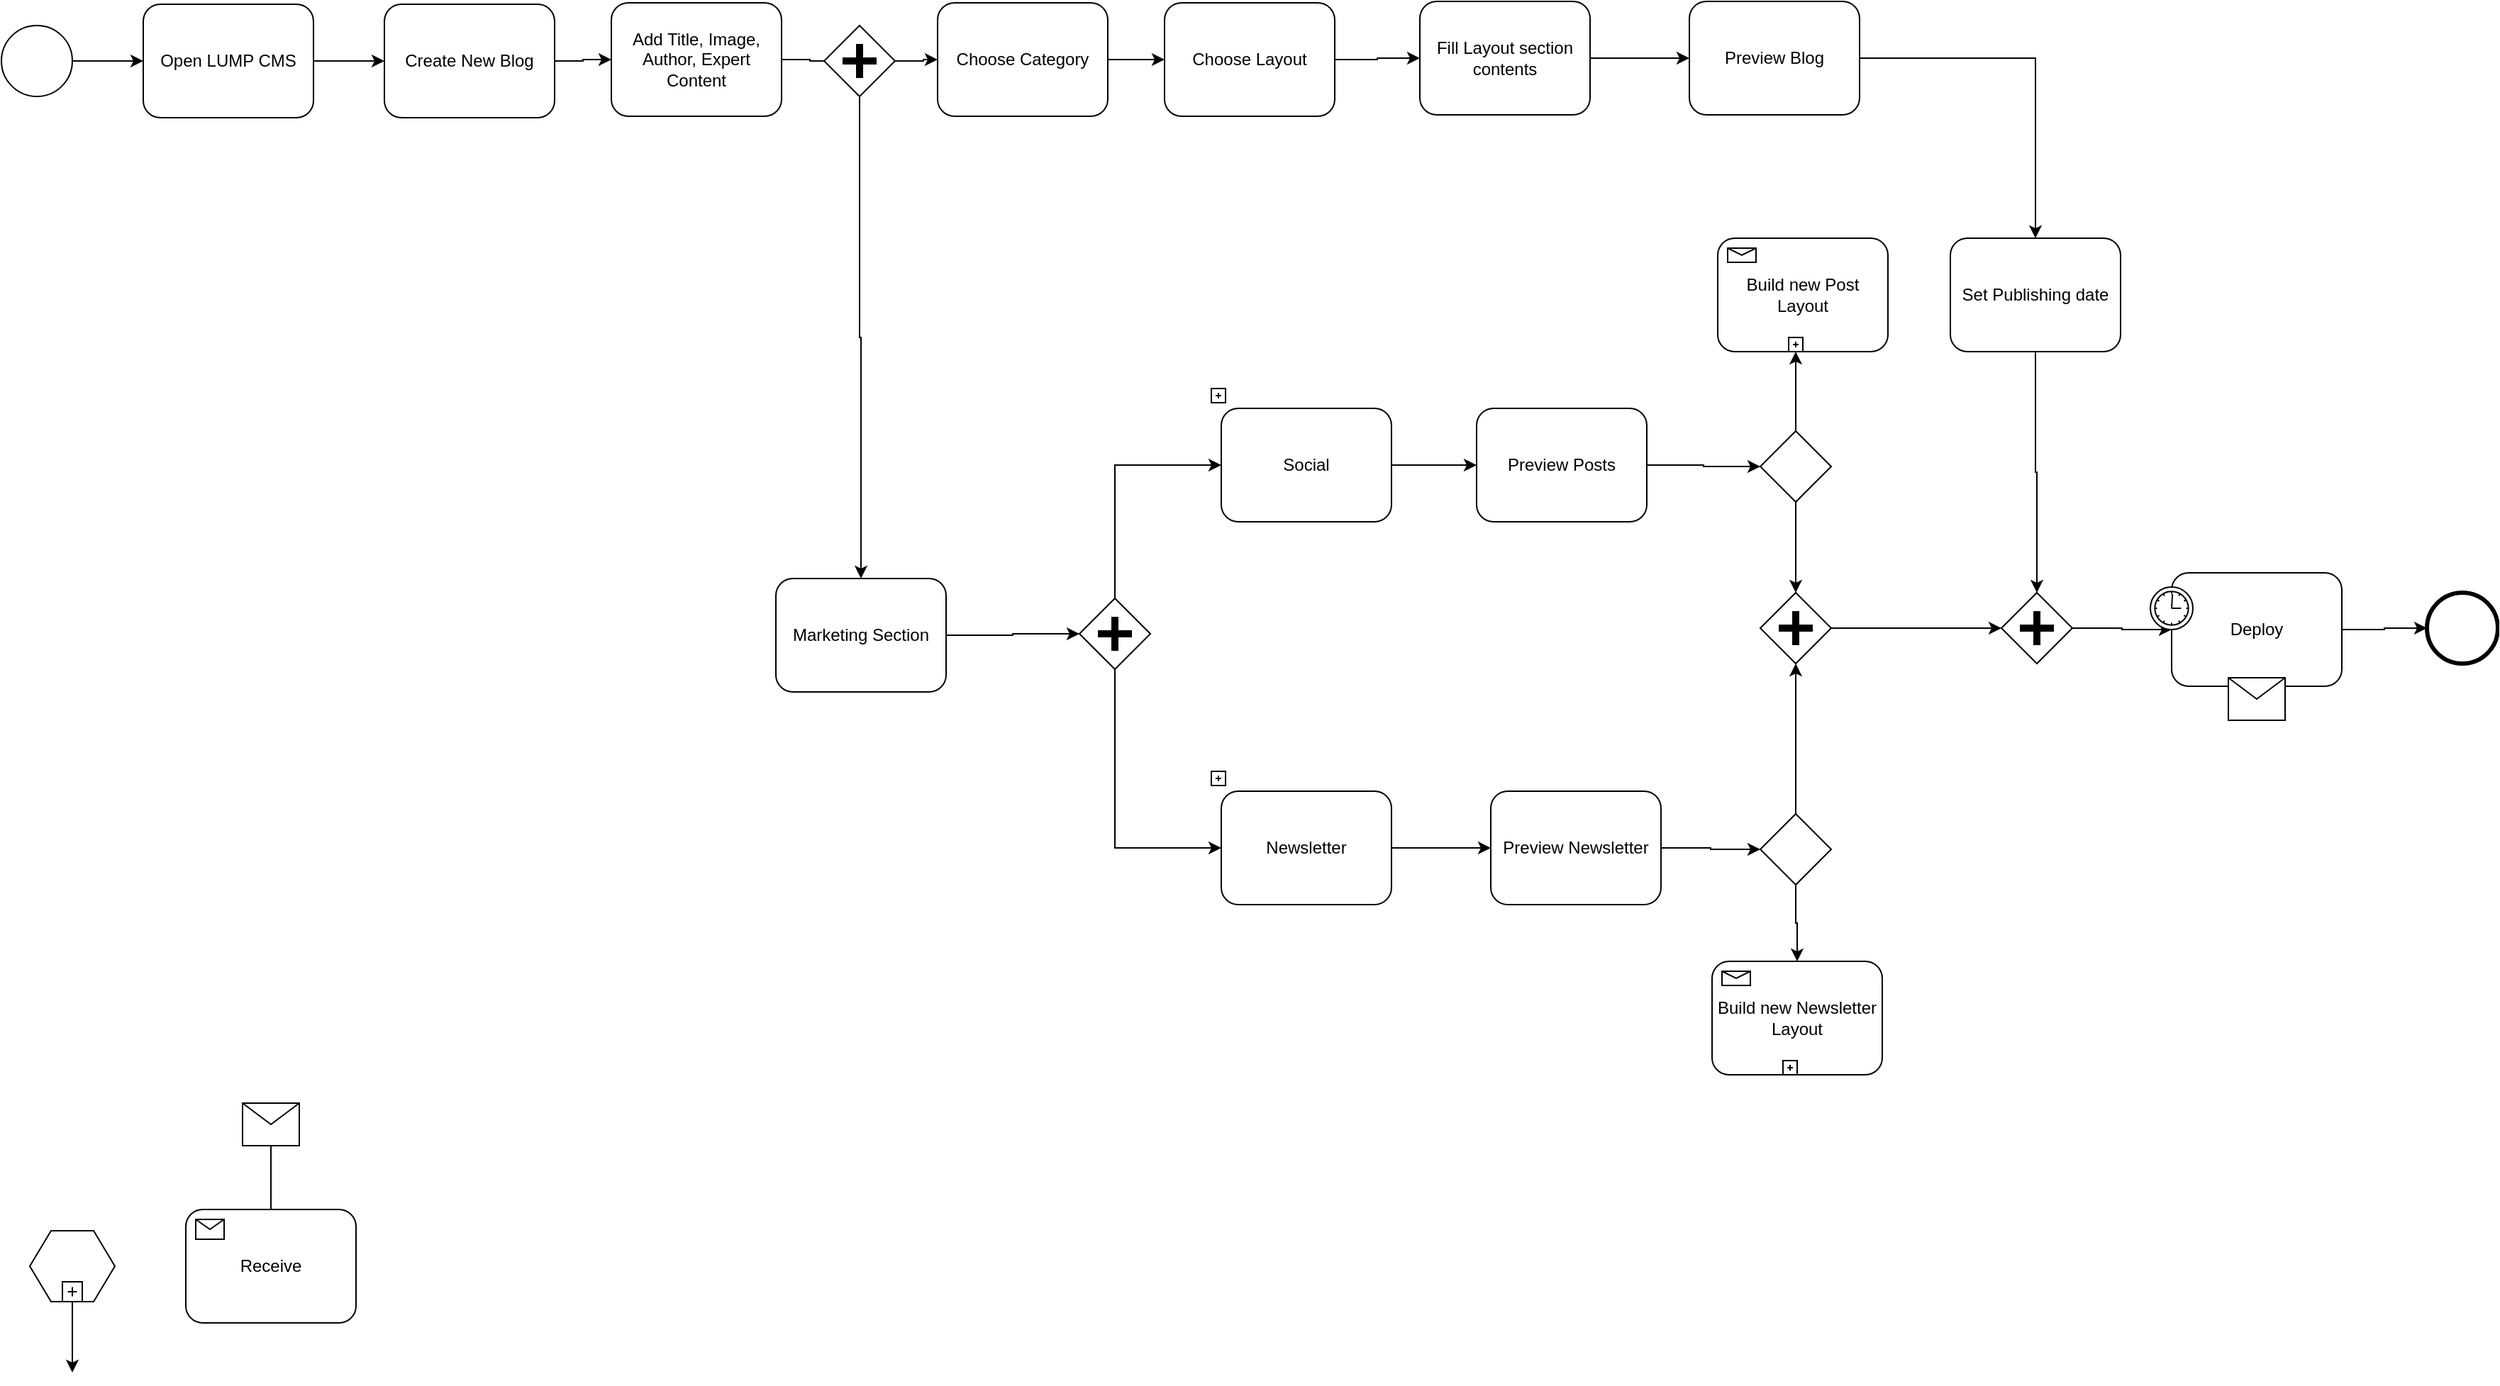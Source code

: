 <mxfile version="16.5.3" type="github">
  <diagram name="Page-1" id="2a216829-ef6e-dabb-86c1-c78162f3ba2b">
    <mxGraphModel dx="1572" dy="1977" grid="1" gridSize="10" guides="1" tooltips="1" connect="1" arrows="1" fold="1" page="1" pageScale="1" pageWidth="850" pageHeight="1100" background="none" math="0" shadow="0">
      <root>
        <mxCell id="0" />
        <mxCell id="1" parent="0" />
        <mxCell id="7a84cebc1def654-1" value="" style="shape=mxgraph.bpmn.shape;html=1;verticalLabelPosition=bottom;labelBackgroundColor=#ffffff;verticalAlign=top;perimeter=ellipsePerimeter;outline=standard;symbol=general;" parent="1" vertex="1">
          <mxGeometry x="80" y="-570" width="50" height="50" as="geometry" />
        </mxCell>
        <mxCell id="7a84cebc1def654-2" value="Open LUMP CMS" style="shape=ext;rounded=1;html=1;whiteSpace=wrap;" parent="1" vertex="1">
          <mxGeometry x="180" y="-585" width="120" height="80" as="geometry" />
        </mxCell>
        <mxCell id="X5YXpkj6SkCxkb7I7DJk-2" value="" style="edgeStyle=orthogonalEdgeStyle;rounded=0;orthogonalLoop=1;jettySize=auto;html=1;" parent="1" source="7a84cebc1def654-3" target="X5YXpkj6SkCxkb7I7DJk-1" edge="1">
          <mxGeometry relative="1" as="geometry" />
        </mxCell>
        <mxCell id="7a84cebc1def654-3" value="Create New Blog" style="shape=ext;rounded=1;html=1;whiteSpace=wrap;" parent="1" vertex="1">
          <mxGeometry x="350" y="-585" width="120" height="80" as="geometry" />
        </mxCell>
        <mxCell id="7a84cebc1def654-6" value="" style="shape=hexagon;whiteSpace=wrap;html=1;perimeter=hexagonPerimeter;" parent="1" vertex="1">
          <mxGeometry x="100" y="280" width="60" height="50" as="geometry" />
        </mxCell>
        <mxCell id="7a84cebc1def654-7" value="" style="html=1;shape=plus;" parent="7a84cebc1def654-6" vertex="1">
          <mxGeometry x="0.5" y="1" width="14" height="14" relative="1" as="geometry">
            <mxPoint x="-7" y="-14" as="offset" />
          </mxGeometry>
        </mxCell>
        <mxCell id="7a84cebc1def654-14" value="Receive" style="html=1;whiteSpace=wrap;rounded=1;" parent="1" vertex="1">
          <mxGeometry x="210" y="265" width="120" height="80" as="geometry" />
        </mxCell>
        <mxCell id="7a84cebc1def654-15" value="" style="html=1;shape=message;" parent="7a84cebc1def654-14" vertex="1">
          <mxGeometry width="20" height="14" relative="1" as="geometry">
            <mxPoint x="7" y="7" as="offset" />
          </mxGeometry>
        </mxCell>
        <mxCell id="7a84cebc1def654-27" value="" style="shape=message;whiteSpace=wrap;html=1;" parent="1" vertex="1">
          <mxGeometry x="250" y="190" width="40" height="30" as="geometry" />
        </mxCell>
        <mxCell id="7a84cebc1def654-36" style="edgeStyle=orthogonalEdgeStyle;rounded=0;html=1;jettySize=auto;orthogonalLoop=1;" parent="1" source="7a84cebc1def654-1" target="7a84cebc1def654-2" edge="1">
          <mxGeometry relative="1" as="geometry" />
        </mxCell>
        <mxCell id="7a84cebc1def654-39" style="edgeStyle=orthogonalEdgeStyle;rounded=0;html=1;jettySize=auto;orthogonalLoop=1;" parent="1" source="7a84cebc1def654-2" target="7a84cebc1def654-3" edge="1">
          <mxGeometry relative="1" as="geometry" />
        </mxCell>
        <mxCell id="7a84cebc1def654-41" style="edgeStyle=orthogonalEdgeStyle;rounded=0;html=1;jettySize=auto;orthogonalLoop=1;endArrow=none;endFill=0;" parent="1" source="7a84cebc1def654-27" target="7a84cebc1def654-14" edge="1">
          <mxGeometry relative="1" as="geometry" />
        </mxCell>
        <mxCell id="7a84cebc1def654-48" style="edgeStyle=orthogonalEdgeStyle;rounded=0;html=1;jettySize=auto;orthogonalLoop=1;" parent="1" source="7a84cebc1def654-6" edge="1">
          <mxGeometry relative="1" as="geometry">
            <mxPoint x="130" y="380" as="targetPoint" />
          </mxGeometry>
        </mxCell>
        <mxCell id="X5YXpkj6SkCxkb7I7DJk-6" value="" style="edgeStyle=orthogonalEdgeStyle;rounded=0;orthogonalLoop=1;jettySize=auto;html=1;startArrow=none;" parent="1" source="h5QCOc6M9xlX3XSJMmyj-26" target="X5YXpkj6SkCxkb7I7DJk-5" edge="1">
          <mxGeometry relative="1" as="geometry" />
        </mxCell>
        <mxCell id="X5YXpkj6SkCxkb7I7DJk-1" value="Add Title, Image, Author, Expert Content" style="shape=ext;rounded=1;html=1;whiteSpace=wrap;" parent="1" vertex="1">
          <mxGeometry x="510" y="-586" width="120" height="80" as="geometry" />
        </mxCell>
        <mxCell id="X5YXpkj6SkCxkb7I7DJk-8" value="" style="edgeStyle=orthogonalEdgeStyle;rounded=0;orthogonalLoop=1;jettySize=auto;html=1;" parent="1" source="X5YXpkj6SkCxkb7I7DJk-5" target="X5YXpkj6SkCxkb7I7DJk-7" edge="1">
          <mxGeometry relative="1" as="geometry" />
        </mxCell>
        <mxCell id="X5YXpkj6SkCxkb7I7DJk-5" value="Choose Category" style="shape=ext;rounded=1;html=1;whiteSpace=wrap;" parent="1" vertex="1">
          <mxGeometry x="740" y="-586" width="120" height="80" as="geometry" />
        </mxCell>
        <mxCell id="h5QCOc6M9xlX3XSJMmyj-9" value="" style="edgeStyle=orthogonalEdgeStyle;rounded=0;orthogonalLoop=1;jettySize=auto;html=1;" edge="1" parent="1" source="X5YXpkj6SkCxkb7I7DJk-7" target="h5QCOc6M9xlX3XSJMmyj-8">
          <mxGeometry relative="1" as="geometry" />
        </mxCell>
        <mxCell id="X5YXpkj6SkCxkb7I7DJk-7" value="Choose Layout" style="shape=ext;rounded=1;html=1;whiteSpace=wrap;" parent="1" vertex="1">
          <mxGeometry x="900" y="-586" width="120" height="80" as="geometry" />
        </mxCell>
        <mxCell id="h5QCOc6M9xlX3XSJMmyj-3" value="Marketing Section" style="shape=ext;rounded=1;html=1;whiteSpace=wrap;" vertex="1" parent="1">
          <mxGeometry x="626" y="-180" width="120" height="80" as="geometry" />
        </mxCell>
        <mxCell id="h5QCOc6M9xlX3XSJMmyj-30" style="edgeStyle=orthogonalEdgeStyle;rounded=0;orthogonalLoop=1;jettySize=auto;html=1;exitX=0.5;exitY=0;exitDx=0;exitDy=0;entryX=0;entryY=0.5;entryDx=0;entryDy=0;" edge="1" parent="1" source="h5QCOc6M9xlX3XSJMmyj-4" target="h5QCOc6M9xlX3XSJMmyj-22">
          <mxGeometry relative="1" as="geometry" />
        </mxCell>
        <mxCell id="h5QCOc6M9xlX3XSJMmyj-35" style="edgeStyle=orthogonalEdgeStyle;rounded=0;orthogonalLoop=1;jettySize=auto;html=1;exitX=0.5;exitY=1;exitDx=0;exitDy=0;entryX=0;entryY=0.5;entryDx=0;entryDy=0;" edge="1" parent="1" source="h5QCOc6M9xlX3XSJMmyj-4" target="h5QCOc6M9xlX3XSJMmyj-31">
          <mxGeometry relative="1" as="geometry" />
        </mxCell>
        <mxCell id="h5QCOc6M9xlX3XSJMmyj-4" value="" style="shape=mxgraph.bpmn.shape;html=1;verticalLabelPosition=bottom;labelBackgroundColor=#ffffff;verticalAlign=top;perimeter=rhombusPerimeter;background=gateway;outline=none;symbol=parallelGw;" vertex="1" parent="1">
          <mxGeometry x="840" y="-166" width="50" height="50" as="geometry" />
        </mxCell>
        <mxCell id="h5QCOc6M9xlX3XSJMmyj-6" style="edgeStyle=orthogonalEdgeStyle;rounded=0;html=1;jettySize=auto;orthogonalLoop=1;" edge="1" parent="1" source="h5QCOc6M9xlX3XSJMmyj-3" target="h5QCOc6M9xlX3XSJMmyj-4">
          <mxGeometry relative="1" as="geometry" />
        </mxCell>
        <mxCell id="h5QCOc6M9xlX3XSJMmyj-11" value="" style="edgeStyle=orthogonalEdgeStyle;rounded=0;orthogonalLoop=1;jettySize=auto;html=1;" edge="1" parent="1" source="h5QCOc6M9xlX3XSJMmyj-8" target="h5QCOc6M9xlX3XSJMmyj-10">
          <mxGeometry relative="1" as="geometry" />
        </mxCell>
        <mxCell id="h5QCOc6M9xlX3XSJMmyj-8" value="Fill Layout section contents" style="shape=ext;rounded=1;html=1;whiteSpace=wrap;" vertex="1" parent="1">
          <mxGeometry x="1080" y="-587" width="120" height="80" as="geometry" />
        </mxCell>
        <mxCell id="h5QCOc6M9xlX3XSJMmyj-99" style="edgeStyle=orthogonalEdgeStyle;rounded=0;orthogonalLoop=1;jettySize=auto;html=1;exitX=1;exitY=0.5;exitDx=0;exitDy=0;" edge="1" parent="1" source="h5QCOc6M9xlX3XSJMmyj-10" target="h5QCOc6M9xlX3XSJMmyj-14">
          <mxGeometry relative="1" as="geometry" />
        </mxCell>
        <mxCell id="h5QCOc6M9xlX3XSJMmyj-10" value="Preview Blog" style="shape=ext;rounded=1;html=1;whiteSpace=wrap;" vertex="1" parent="1">
          <mxGeometry x="1270" y="-587" width="120" height="80" as="geometry" />
        </mxCell>
        <mxCell id="h5QCOc6M9xlX3XSJMmyj-12" value="" style="shape=mxgraph.bpmn.shape;html=1;verticalLabelPosition=bottom;labelBackgroundColor=#ffffff;verticalAlign=top;perimeter=ellipsePerimeter;outline=end;symbol=general;" vertex="1" parent="1">
          <mxGeometry x="1790" y="-170" width="50" height="50" as="geometry" />
        </mxCell>
        <mxCell id="h5QCOc6M9xlX3XSJMmyj-42" style="edgeStyle=orthogonalEdgeStyle;rounded=0;orthogonalLoop=1;jettySize=auto;html=1;exitX=0.5;exitY=1;exitDx=0;exitDy=0;entryX=0.5;entryY=0;entryDx=0;entryDy=0;" edge="1" parent="1" source="h5QCOc6M9xlX3XSJMmyj-14" target="h5QCOc6M9xlX3XSJMmyj-40">
          <mxGeometry relative="1" as="geometry" />
        </mxCell>
        <mxCell id="h5QCOc6M9xlX3XSJMmyj-14" value="Set Publishing date" style="shape=ext;rounded=1;html=1;whiteSpace=wrap;" vertex="1" parent="1">
          <mxGeometry x="1454" y="-420" width="120" height="80" as="geometry" />
        </mxCell>
        <mxCell id="h5QCOc6M9xlX3XSJMmyj-60" style="edgeStyle=orthogonalEdgeStyle;rounded=0;orthogonalLoop=1;jettySize=auto;html=1;exitX=1;exitY=0.5;exitDx=0;exitDy=0;entryX=0;entryY=0.5;entryDx=0;entryDy=0;" edge="1" parent="1" source="h5QCOc6M9xlX3XSJMmyj-22" target="h5QCOc6M9xlX3XSJMmyj-54">
          <mxGeometry relative="1" as="geometry" />
        </mxCell>
        <mxCell id="h5QCOc6M9xlX3XSJMmyj-22" value="Social" style="html=1;whiteSpace=wrap;rounded=1;" vertex="1" parent="1">
          <mxGeometry x="940" y="-300" width="120" height="80" as="geometry" />
        </mxCell>
        <mxCell id="h5QCOc6M9xlX3XSJMmyj-23" value="" style="html=1;shape=plus;" vertex="1" parent="h5QCOc6M9xlX3XSJMmyj-22">
          <mxGeometry width="10" height="10" relative="1" as="geometry">
            <mxPoint x="-7" y="-14" as="offset" />
          </mxGeometry>
        </mxCell>
        <mxCell id="h5QCOc6M9xlX3XSJMmyj-28" style="edgeStyle=orthogonalEdgeStyle;rounded=0;orthogonalLoop=1;jettySize=auto;html=1;exitX=0.5;exitY=1;exitDx=0;exitDy=0;" edge="1" parent="1" source="h5QCOc6M9xlX3XSJMmyj-26" target="h5QCOc6M9xlX3XSJMmyj-3">
          <mxGeometry relative="1" as="geometry" />
        </mxCell>
        <mxCell id="h5QCOc6M9xlX3XSJMmyj-26" value="" style="shape=mxgraph.bpmn.shape;html=1;verticalLabelPosition=bottom;labelBackgroundColor=#ffffff;verticalAlign=top;perimeter=rhombusPerimeter;background=gateway;outline=none;symbol=parallelGw;" vertex="1" parent="1">
          <mxGeometry x="660" y="-570" width="50" height="50" as="geometry" />
        </mxCell>
        <mxCell id="h5QCOc6M9xlX3XSJMmyj-27" value="" style="edgeStyle=orthogonalEdgeStyle;rounded=0;orthogonalLoop=1;jettySize=auto;html=1;endArrow=none;" edge="1" parent="1" source="X5YXpkj6SkCxkb7I7DJk-1" target="h5QCOc6M9xlX3XSJMmyj-26">
          <mxGeometry relative="1" as="geometry">
            <mxPoint x="632" y="-550" as="sourcePoint" />
            <mxPoint x="680" y="-550" as="targetPoint" />
          </mxGeometry>
        </mxCell>
        <mxCell id="h5QCOc6M9xlX3XSJMmyj-58" style="edgeStyle=orthogonalEdgeStyle;rounded=0;orthogonalLoop=1;jettySize=auto;html=1;exitX=1;exitY=0.5;exitDx=0;exitDy=0;entryX=0;entryY=0.5;entryDx=0;entryDy=0;" edge="1" parent="1" source="h5QCOc6M9xlX3XSJMmyj-31" target="h5QCOc6M9xlX3XSJMmyj-57">
          <mxGeometry relative="1" as="geometry" />
        </mxCell>
        <mxCell id="h5QCOc6M9xlX3XSJMmyj-31" value="Newsletter" style="html=1;whiteSpace=wrap;rounded=1;" vertex="1" parent="1">
          <mxGeometry x="940" y="-30" width="120" height="80" as="geometry" />
        </mxCell>
        <mxCell id="h5QCOc6M9xlX3XSJMmyj-32" value="" style="html=1;shape=plus;" vertex="1" parent="h5QCOc6M9xlX3XSJMmyj-31">
          <mxGeometry width="10" height="10" relative="1" as="geometry">
            <mxPoint x="-7" y="-14" as="offset" />
          </mxGeometry>
        </mxCell>
        <mxCell id="h5QCOc6M9xlX3XSJMmyj-41" style="edgeStyle=orthogonalEdgeStyle;rounded=0;orthogonalLoop=1;jettySize=auto;html=1;exitX=1;exitY=0.5;exitDx=0;exitDy=0;entryX=0;entryY=0.5;entryDx=0;entryDy=0;" edge="1" parent="1" source="h5QCOc6M9xlX3XSJMmyj-36" target="h5QCOc6M9xlX3XSJMmyj-40">
          <mxGeometry relative="1" as="geometry" />
        </mxCell>
        <mxCell id="h5QCOc6M9xlX3XSJMmyj-36" value="" style="shape=mxgraph.bpmn.shape;html=1;verticalLabelPosition=bottom;labelBackgroundColor=#ffffff;verticalAlign=top;perimeter=rhombusPerimeter;background=gateway;outline=none;symbol=parallelGw;" vertex="1" parent="1">
          <mxGeometry x="1320" y="-170" width="50" height="50" as="geometry" />
        </mxCell>
        <mxCell id="h5QCOc6M9xlX3XSJMmyj-52" style="edgeStyle=orthogonalEdgeStyle;rounded=0;orthogonalLoop=1;jettySize=auto;html=1;exitX=1;exitY=0.5;exitDx=0;exitDy=0;entryX=0;entryY=0.5;entryDx=0;entryDy=0;" edge="1" parent="1" source="h5QCOc6M9xlX3XSJMmyj-40" target="h5QCOc6M9xlX3XSJMmyj-50">
          <mxGeometry relative="1" as="geometry" />
        </mxCell>
        <mxCell id="h5QCOc6M9xlX3XSJMmyj-40" value="" style="shape=mxgraph.bpmn.shape;html=1;verticalLabelPosition=bottom;labelBackgroundColor=#ffffff;verticalAlign=top;perimeter=rhombusPerimeter;background=gateway;outline=none;symbol=parallelGw;" vertex="1" parent="1">
          <mxGeometry x="1490" y="-170" width="50" height="50" as="geometry" />
        </mxCell>
        <mxCell id="h5QCOc6M9xlX3XSJMmyj-53" style="edgeStyle=orthogonalEdgeStyle;rounded=0;orthogonalLoop=1;jettySize=auto;html=1;exitX=1;exitY=0.5;exitDx=0;exitDy=0;" edge="1" parent="1" source="h5QCOc6M9xlX3XSJMmyj-50" target="h5QCOc6M9xlX3XSJMmyj-12">
          <mxGeometry relative="1" as="geometry" />
        </mxCell>
        <mxCell id="h5QCOc6M9xlX3XSJMmyj-65" style="edgeStyle=orthogonalEdgeStyle;rounded=0;orthogonalLoop=1;jettySize=auto;html=1;exitX=0.5;exitY=1;exitDx=0;exitDy=0;entryX=0.5;entryY=0;entryDx=0;entryDy=0;" edge="1" parent="1" source="h5QCOc6M9xlX3XSJMmyj-50" target="h5QCOc6M9xlX3XSJMmyj-62">
          <mxGeometry relative="1" as="geometry" />
        </mxCell>
        <mxCell id="h5QCOc6M9xlX3XSJMmyj-50" value="Deploy" style="html=1;whiteSpace=wrap;rounded=1;" vertex="1" parent="1">
          <mxGeometry x="1610" y="-184" width="120" height="80" as="geometry" />
        </mxCell>
        <mxCell id="h5QCOc6M9xlX3XSJMmyj-51" value="" style="shape=mxgraph.bpmn.timer_start;perimeter=ellipsePerimeter;html=1;labelPosition=right;labelBackgroundColor=#ffffff;align=left;" vertex="1" parent="h5QCOc6M9xlX3XSJMmyj-50">
          <mxGeometry width="30" height="30" relative="1" as="geometry">
            <mxPoint x="-15" y="10" as="offset" />
          </mxGeometry>
        </mxCell>
        <mxCell id="h5QCOc6M9xlX3XSJMmyj-72" style="edgeStyle=orthogonalEdgeStyle;rounded=0;orthogonalLoop=1;jettySize=auto;html=1;exitX=1;exitY=0.5;exitDx=0;exitDy=0;entryX=0;entryY=0.5;entryDx=0;entryDy=0;" edge="1" parent="1" source="h5QCOc6M9xlX3XSJMmyj-54" target="h5QCOc6M9xlX3XSJMmyj-71">
          <mxGeometry relative="1" as="geometry" />
        </mxCell>
        <mxCell id="h5QCOc6M9xlX3XSJMmyj-54" value="Preview Posts" style="shape=ext;rounded=1;html=1;whiteSpace=wrap;" vertex="1" parent="1">
          <mxGeometry x="1120" y="-300" width="120" height="80" as="geometry" />
        </mxCell>
        <mxCell id="h5QCOc6M9xlX3XSJMmyj-88" style="edgeStyle=orthogonalEdgeStyle;rounded=0;orthogonalLoop=1;jettySize=auto;html=1;exitX=1;exitY=0.5;exitDx=0;exitDy=0;entryX=0;entryY=0.5;entryDx=0;entryDy=0;" edge="1" parent="1" source="h5QCOc6M9xlX3XSJMmyj-57" target="h5QCOc6M9xlX3XSJMmyj-86">
          <mxGeometry relative="1" as="geometry" />
        </mxCell>
        <mxCell id="h5QCOc6M9xlX3XSJMmyj-57" value="Preview Newsletter" style="shape=ext;rounded=1;html=1;whiteSpace=wrap;" vertex="1" parent="1">
          <mxGeometry x="1130" y="-30" width="120" height="80" as="geometry" />
        </mxCell>
        <mxCell id="h5QCOc6M9xlX3XSJMmyj-62" value="" style="shape=message;whiteSpace=wrap;html=1;" vertex="1" parent="1">
          <mxGeometry x="1650" y="-110" width="40" height="30" as="geometry" />
        </mxCell>
        <mxCell id="h5QCOc6M9xlX3XSJMmyj-74" style="edgeStyle=orthogonalEdgeStyle;rounded=0;orthogonalLoop=1;jettySize=auto;html=1;exitX=0.5;exitY=1;exitDx=0;exitDy=0;entryX=0.5;entryY=0;entryDx=0;entryDy=0;" edge="1" parent="1" source="h5QCOc6M9xlX3XSJMmyj-71" target="h5QCOc6M9xlX3XSJMmyj-36">
          <mxGeometry relative="1" as="geometry" />
        </mxCell>
        <mxCell id="h5QCOc6M9xlX3XSJMmyj-80" style="edgeStyle=orthogonalEdgeStyle;rounded=0;orthogonalLoop=1;jettySize=auto;html=1;exitX=0.5;exitY=0;exitDx=0;exitDy=0;entryX=0.5;entryY=1;entryDx=0;entryDy=0;" edge="1" parent="1" source="h5QCOc6M9xlX3XSJMmyj-71" target="h5QCOc6M9xlX3XSJMmyj-79">
          <mxGeometry relative="1" as="geometry" />
        </mxCell>
        <mxCell id="h5QCOc6M9xlX3XSJMmyj-71" value="" style="rhombus;" vertex="1" parent="1">
          <mxGeometry x="1320" y="-284" width="50" height="50" as="geometry" />
        </mxCell>
        <mxCell id="h5QCOc6M9xlX3XSJMmyj-75" value="Build new Post Layout" style="html=1;whiteSpace=wrap;rounded=1;" vertex="1" parent="1">
          <mxGeometry x="1290" y="-420" width="120" height="80" as="geometry" />
        </mxCell>
        <mxCell id="h5QCOc6M9xlX3XSJMmyj-76" value="" style="html=1;shape=message;" vertex="1" parent="h5QCOc6M9xlX3XSJMmyj-75">
          <mxGeometry width="20" height="10" relative="1" as="geometry">
            <mxPoint x="7" y="7" as="offset" />
          </mxGeometry>
        </mxCell>
        <mxCell id="h5QCOc6M9xlX3XSJMmyj-79" value="" style="html=1;shape=plus;" vertex="1" parent="h5QCOc6M9xlX3XSJMmyj-75">
          <mxGeometry x="50" y="70" width="10" height="10" as="geometry" />
        </mxCell>
        <mxCell id="h5QCOc6M9xlX3XSJMmyj-83" value="Build new Newsletter Layout" style="html=1;whiteSpace=wrap;rounded=1;" vertex="1" parent="1">
          <mxGeometry x="1286" y="90" width="120" height="80" as="geometry" />
        </mxCell>
        <mxCell id="h5QCOc6M9xlX3XSJMmyj-84" value="" style="html=1;shape=message;" vertex="1" parent="h5QCOc6M9xlX3XSJMmyj-83">
          <mxGeometry width="20" height="10" relative="1" as="geometry">
            <mxPoint x="7" y="7" as="offset" />
          </mxGeometry>
        </mxCell>
        <mxCell id="h5QCOc6M9xlX3XSJMmyj-85" value="" style="html=1;shape=plus;" vertex="1" parent="h5QCOc6M9xlX3XSJMmyj-83">
          <mxGeometry x="50" y="70" width="10" height="10" as="geometry" />
        </mxCell>
        <mxCell id="h5QCOc6M9xlX3XSJMmyj-89" style="edgeStyle=orthogonalEdgeStyle;rounded=0;orthogonalLoop=1;jettySize=auto;html=1;exitX=0.5;exitY=0;exitDx=0;exitDy=0;entryX=0.5;entryY=1;entryDx=0;entryDy=0;" edge="1" parent="1" source="h5QCOc6M9xlX3XSJMmyj-86" target="h5QCOc6M9xlX3XSJMmyj-36">
          <mxGeometry relative="1" as="geometry" />
        </mxCell>
        <mxCell id="h5QCOc6M9xlX3XSJMmyj-90" style="edgeStyle=orthogonalEdgeStyle;rounded=0;orthogonalLoop=1;jettySize=auto;html=1;exitX=0.5;exitY=1;exitDx=0;exitDy=0;entryX=0.5;entryY=0;entryDx=0;entryDy=0;" edge="1" parent="1" source="h5QCOc6M9xlX3XSJMmyj-86" target="h5QCOc6M9xlX3XSJMmyj-83">
          <mxGeometry relative="1" as="geometry" />
        </mxCell>
        <mxCell id="h5QCOc6M9xlX3XSJMmyj-86" value="" style="rhombus;" vertex="1" parent="1">
          <mxGeometry x="1320" y="-14" width="50" height="50" as="geometry" />
        </mxCell>
      </root>
    </mxGraphModel>
  </diagram>
</mxfile>

